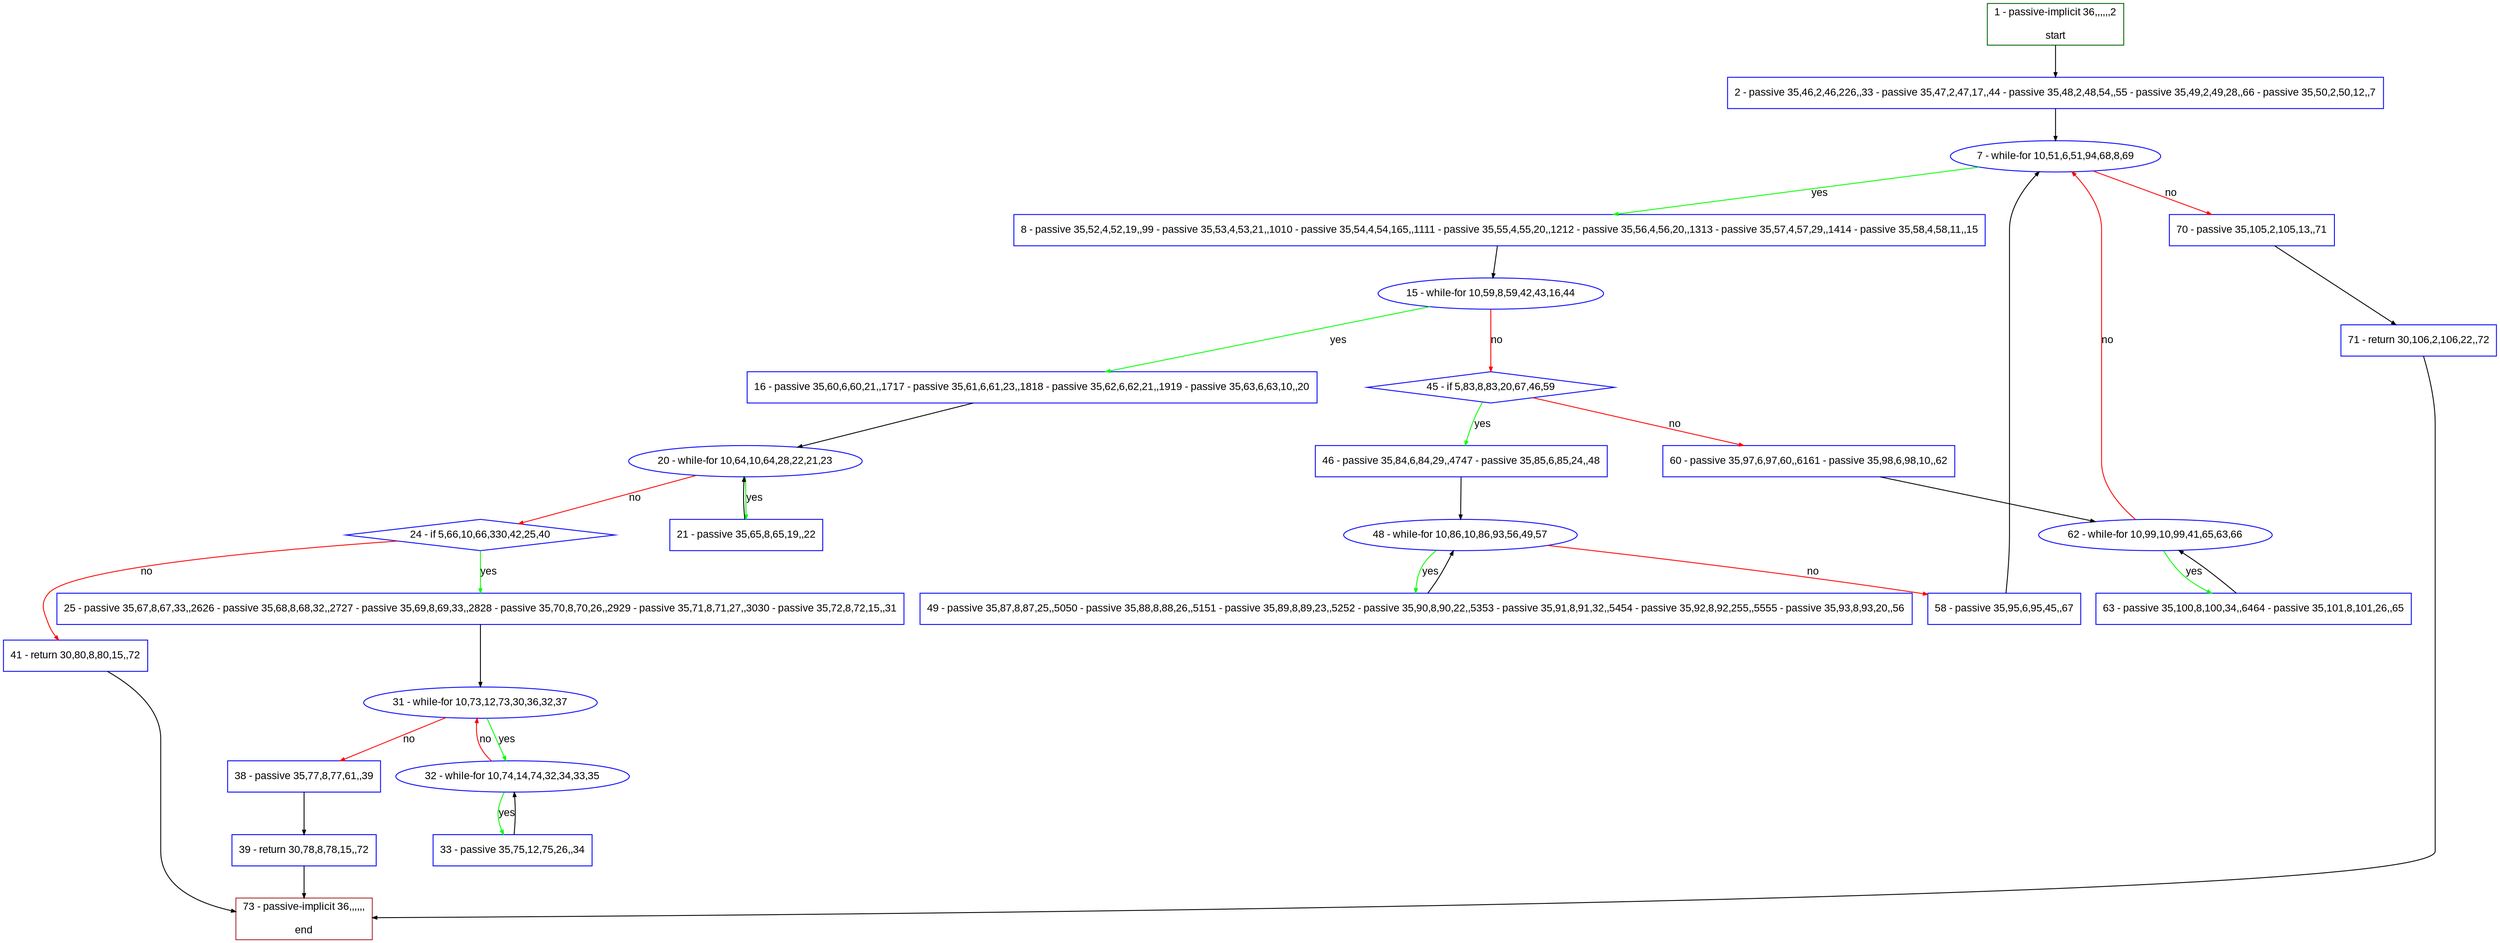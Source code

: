 digraph "" {
  graph [pack="true", label="", fontsize="12", packmode="clust", fontname="Arial", fillcolor="#FFFFCC", bgcolor="white", style="rounded,filled", compound="true"];
  node [node_initialized="no", label="", color="grey", fontsize="12", fillcolor="white", fontname="Arial", style="filled", shape="rectangle", compound="true", fixedsize="false"];
  edge [fontcolor="black", arrowhead="normal", arrowtail="none", arrowsize="0.5", ltail="", label="", color="black", fontsize="12", lhead="", fontname="Arial", dir="forward", compound="true"];
  __N1 [label="2 - passive 35,46,2,46,226,,33 - passive 35,47,2,47,17,,44 - passive 35,48,2,48,54,,55 - passive 35,49,2,49,28,,66 - passive 35,50,2,50,12,,7", color="#0000ff", fillcolor="#ffffff", style="filled", shape="box"];
  __N2 [label="1 - passive-implicit 36,,,,,,2\n\nstart", color="#006400", fillcolor="#ffffff", style="filled", shape="box"];
  __N3 [label="7 - while-for 10,51,6,51,94,68,8,69", color="#0000ff", fillcolor="#ffffff", style="filled", shape="oval"];
  __N4 [label="8 - passive 35,52,4,52,19,,99 - passive 35,53,4,53,21,,1010 - passive 35,54,4,54,165,,1111 - passive 35,55,4,55,20,,1212 - passive 35,56,4,56,20,,1313 - passive 35,57,4,57,29,,1414 - passive 35,58,4,58,11,,15", color="#0000ff", fillcolor="#ffffff", style="filled", shape="box"];
  __N5 [label="70 - passive 35,105,2,105,13,,71", color="#0000ff", fillcolor="#ffffff", style="filled", shape="box"];
  __N6 [label="15 - while-for 10,59,8,59,42,43,16,44", color="#0000ff", fillcolor="#ffffff", style="filled", shape="oval"];
  __N7 [label="16 - passive 35,60,6,60,21,,1717 - passive 35,61,6,61,23,,1818 - passive 35,62,6,62,21,,1919 - passive 35,63,6,63,10,,20", color="#0000ff", fillcolor="#ffffff", style="filled", shape="box"];
  __N8 [label="45 - if 5,83,8,83,20,67,46,59", color="#0000ff", fillcolor="#ffffff", style="filled", shape="diamond"];
  __N9 [label="20 - while-for 10,64,10,64,28,22,21,23", color="#0000ff", fillcolor="#ffffff", style="filled", shape="oval"];
  __N10 [label="21 - passive 35,65,8,65,19,,22", color="#0000ff", fillcolor="#ffffff", style="filled", shape="box"];
  __N11 [label="24 - if 5,66,10,66,330,42,25,40", color="#0000ff", fillcolor="#ffffff", style="filled", shape="diamond"];
  __N12 [label="25 - passive 35,67,8,67,33,,2626 - passive 35,68,8,68,32,,2727 - passive 35,69,8,69,33,,2828 - passive 35,70,8,70,26,,2929 - passive 35,71,8,71,27,,3030 - passive 35,72,8,72,15,,31", color="#0000ff", fillcolor="#ffffff", style="filled", shape="box"];
  __N13 [label="41 - return 30,80,8,80,15,,72", color="#0000ff", fillcolor="#ffffff", style="filled", shape="box"];
  __N14 [label="31 - while-for 10,73,12,73,30,36,32,37", color="#0000ff", fillcolor="#ffffff", style="filled", shape="oval"];
  __N15 [label="32 - while-for 10,74,14,74,32,34,33,35", color="#0000ff", fillcolor="#ffffff", style="filled", shape="oval"];
  __N16 [label="38 - passive 35,77,8,77,61,,39", color="#0000ff", fillcolor="#ffffff", style="filled", shape="box"];
  __N17 [label="33 - passive 35,75,12,75,26,,34", color="#0000ff", fillcolor="#ffffff", style="filled", shape="box"];
  __N18 [label="39 - return 30,78,8,78,15,,72", color="#0000ff", fillcolor="#ffffff", style="filled", shape="box"];
  __N19 [label="73 - passive-implicit 36,,,,,,\n\nend", color="#a52a2a", fillcolor="#ffffff", style="filled", shape="box"];
  __N20 [label="46 - passive 35,84,6,84,29,,4747 - passive 35,85,6,85,24,,48", color="#0000ff", fillcolor="#ffffff", style="filled", shape="box"];
  __N21 [label="60 - passive 35,97,6,97,60,,6161 - passive 35,98,6,98,10,,62", color="#0000ff", fillcolor="#ffffff", style="filled", shape="box"];
  __N22 [label="48 - while-for 10,86,10,86,93,56,49,57", color="#0000ff", fillcolor="#ffffff", style="filled", shape="oval"];
  __N23 [label="49 - passive 35,87,8,87,25,,5050 - passive 35,88,8,88,26,,5151 - passive 35,89,8,89,23,,5252 - passive 35,90,8,90,22,,5353 - passive 35,91,8,91,32,,5454 - passive 35,92,8,92,255,,5555 - passive 35,93,8,93,20,,56", color="#0000ff", fillcolor="#ffffff", style="filled", shape="box"];
  __N24 [label="58 - passive 35,95,6,95,45,,67", color="#0000ff", fillcolor="#ffffff", style="filled", shape="box"];
  __N25 [label="62 - while-for 10,99,10,99,41,65,63,66", color="#0000ff", fillcolor="#ffffff", style="filled", shape="oval"];
  __N26 [label="63 - passive 35,100,8,100,34,,6464 - passive 35,101,8,101,26,,65", color="#0000ff", fillcolor="#ffffff", style="filled", shape="box"];
  __N27 [label="71 - return 30,106,2,106,22,,72", color="#0000ff", fillcolor="#ffffff", style="filled", shape="box"];
  __N2 -> __N1 [arrowhead="normal", arrowtail="none", color="#000000", label="", dir="forward"];
  __N1 -> __N3 [arrowhead="normal", arrowtail="none", color="#000000", label="", dir="forward"];
  __N3 -> __N4 [arrowhead="normal", arrowtail="none", color="#00ff00", label="yes", dir="forward"];
  __N3 -> __N5 [arrowhead="normal", arrowtail="none", color="#ff0000", label="no", dir="forward"];
  __N4 -> __N6 [arrowhead="normal", arrowtail="none", color="#000000", label="", dir="forward"];
  __N6 -> __N7 [arrowhead="normal", arrowtail="none", color="#00ff00", label="yes", dir="forward"];
  __N6 -> __N8 [arrowhead="normal", arrowtail="none", color="#ff0000", label="no", dir="forward"];
  __N7 -> __N9 [arrowhead="normal", arrowtail="none", color="#000000", label="", dir="forward"];
  __N9 -> __N10 [arrowhead="normal", arrowtail="none", color="#00ff00", label="yes", dir="forward"];
  __N10 -> __N9 [arrowhead="normal", arrowtail="none", color="#000000", label="", dir="forward"];
  __N9 -> __N11 [arrowhead="normal", arrowtail="none", color="#ff0000", label="no", dir="forward"];
  __N11 -> __N12 [arrowhead="normal", arrowtail="none", color="#00ff00", label="yes", dir="forward"];
  __N11 -> __N13 [arrowhead="normal", arrowtail="none", color="#ff0000", label="no", dir="forward"];
  __N12 -> __N14 [arrowhead="normal", arrowtail="none", color="#000000", label="", dir="forward"];
  __N14 -> __N15 [arrowhead="normal", arrowtail="none", color="#00ff00", label="yes", dir="forward"];
  __N15 -> __N14 [arrowhead="normal", arrowtail="none", color="#ff0000", label="no", dir="forward"];
  __N14 -> __N16 [arrowhead="normal", arrowtail="none", color="#ff0000", label="no", dir="forward"];
  __N15 -> __N17 [arrowhead="normal", arrowtail="none", color="#00ff00", label="yes", dir="forward"];
  __N17 -> __N15 [arrowhead="normal", arrowtail="none", color="#000000", label="", dir="forward"];
  __N16 -> __N18 [arrowhead="normal", arrowtail="none", color="#000000", label="", dir="forward"];
  __N18 -> __N19 [arrowhead="normal", arrowtail="none", color="#000000", label="", dir="forward"];
  __N13 -> __N19 [arrowhead="normal", arrowtail="none", color="#000000", label="", dir="forward"];
  __N8 -> __N20 [arrowhead="normal", arrowtail="none", color="#00ff00", label="yes", dir="forward"];
  __N8 -> __N21 [arrowhead="normal", arrowtail="none", color="#ff0000", label="no", dir="forward"];
  __N20 -> __N22 [arrowhead="normal", arrowtail="none", color="#000000", label="", dir="forward"];
  __N22 -> __N23 [arrowhead="normal", arrowtail="none", color="#00ff00", label="yes", dir="forward"];
  __N23 -> __N22 [arrowhead="normal", arrowtail="none", color="#000000", label="", dir="forward"];
  __N22 -> __N24 [arrowhead="normal", arrowtail="none", color="#ff0000", label="no", dir="forward"];
  __N24 -> __N3 [arrowhead="normal", arrowtail="none", color="#000000", label="", dir="forward"];
  __N21 -> __N25 [arrowhead="normal", arrowtail="none", color="#000000", label="", dir="forward"];
  __N25 -> __N3 [arrowhead="normal", arrowtail="none", color="#ff0000", label="no", dir="forward"];
  __N25 -> __N26 [arrowhead="normal", arrowtail="none", color="#00ff00", label="yes", dir="forward"];
  __N26 -> __N25 [arrowhead="normal", arrowtail="none", color="#000000", label="", dir="forward"];
  __N5 -> __N27 [arrowhead="normal", arrowtail="none", color="#000000", label="", dir="forward"];
  __N27 -> __N19 [arrowhead="normal", arrowtail="none", color="#000000", label="", dir="forward"];
}
